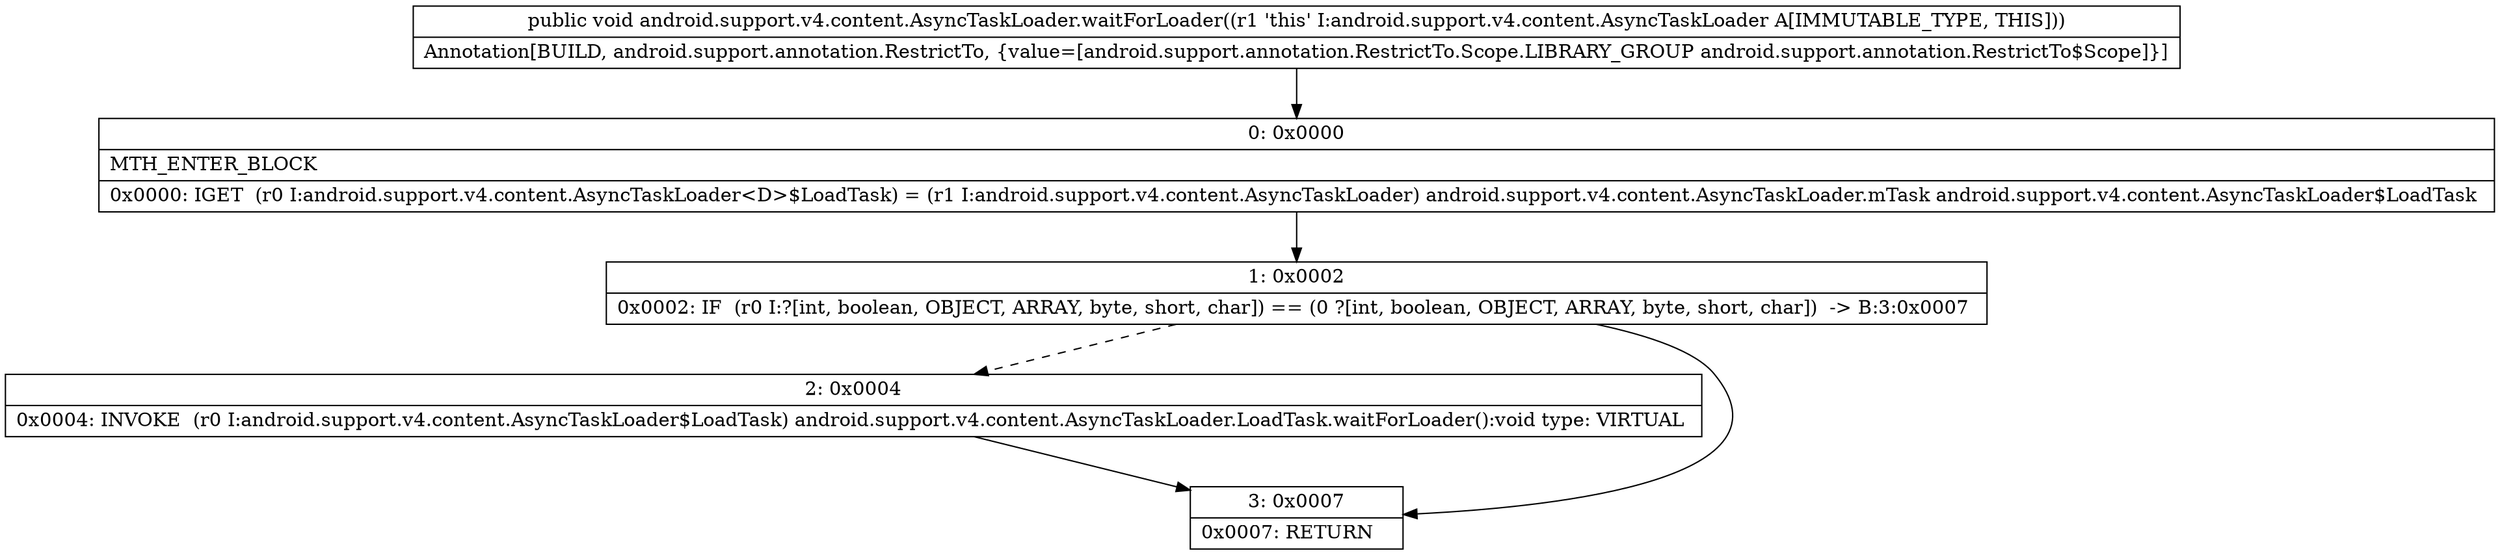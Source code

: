 digraph "CFG forandroid.support.v4.content.AsyncTaskLoader.waitForLoader()V" {
Node_0 [shape=record,label="{0\:\ 0x0000|MTH_ENTER_BLOCK\l|0x0000: IGET  (r0 I:android.support.v4.content.AsyncTaskLoader\<D\>$LoadTask) = (r1 I:android.support.v4.content.AsyncTaskLoader) android.support.v4.content.AsyncTaskLoader.mTask android.support.v4.content.AsyncTaskLoader$LoadTask \l}"];
Node_1 [shape=record,label="{1\:\ 0x0002|0x0002: IF  (r0 I:?[int, boolean, OBJECT, ARRAY, byte, short, char]) == (0 ?[int, boolean, OBJECT, ARRAY, byte, short, char])  \-\> B:3:0x0007 \l}"];
Node_2 [shape=record,label="{2\:\ 0x0004|0x0004: INVOKE  (r0 I:android.support.v4.content.AsyncTaskLoader$LoadTask) android.support.v4.content.AsyncTaskLoader.LoadTask.waitForLoader():void type: VIRTUAL \l}"];
Node_3 [shape=record,label="{3\:\ 0x0007|0x0007: RETURN   \l}"];
MethodNode[shape=record,label="{public void android.support.v4.content.AsyncTaskLoader.waitForLoader((r1 'this' I:android.support.v4.content.AsyncTaskLoader A[IMMUTABLE_TYPE, THIS]))  | Annotation[BUILD, android.support.annotation.RestrictTo, \{value=[android.support.annotation.RestrictTo.Scope.LIBRARY_GROUP android.support.annotation.RestrictTo$Scope]\}]\l}"];
MethodNode -> Node_0;
Node_0 -> Node_1;
Node_1 -> Node_2[style=dashed];
Node_1 -> Node_3;
Node_2 -> Node_3;
}

